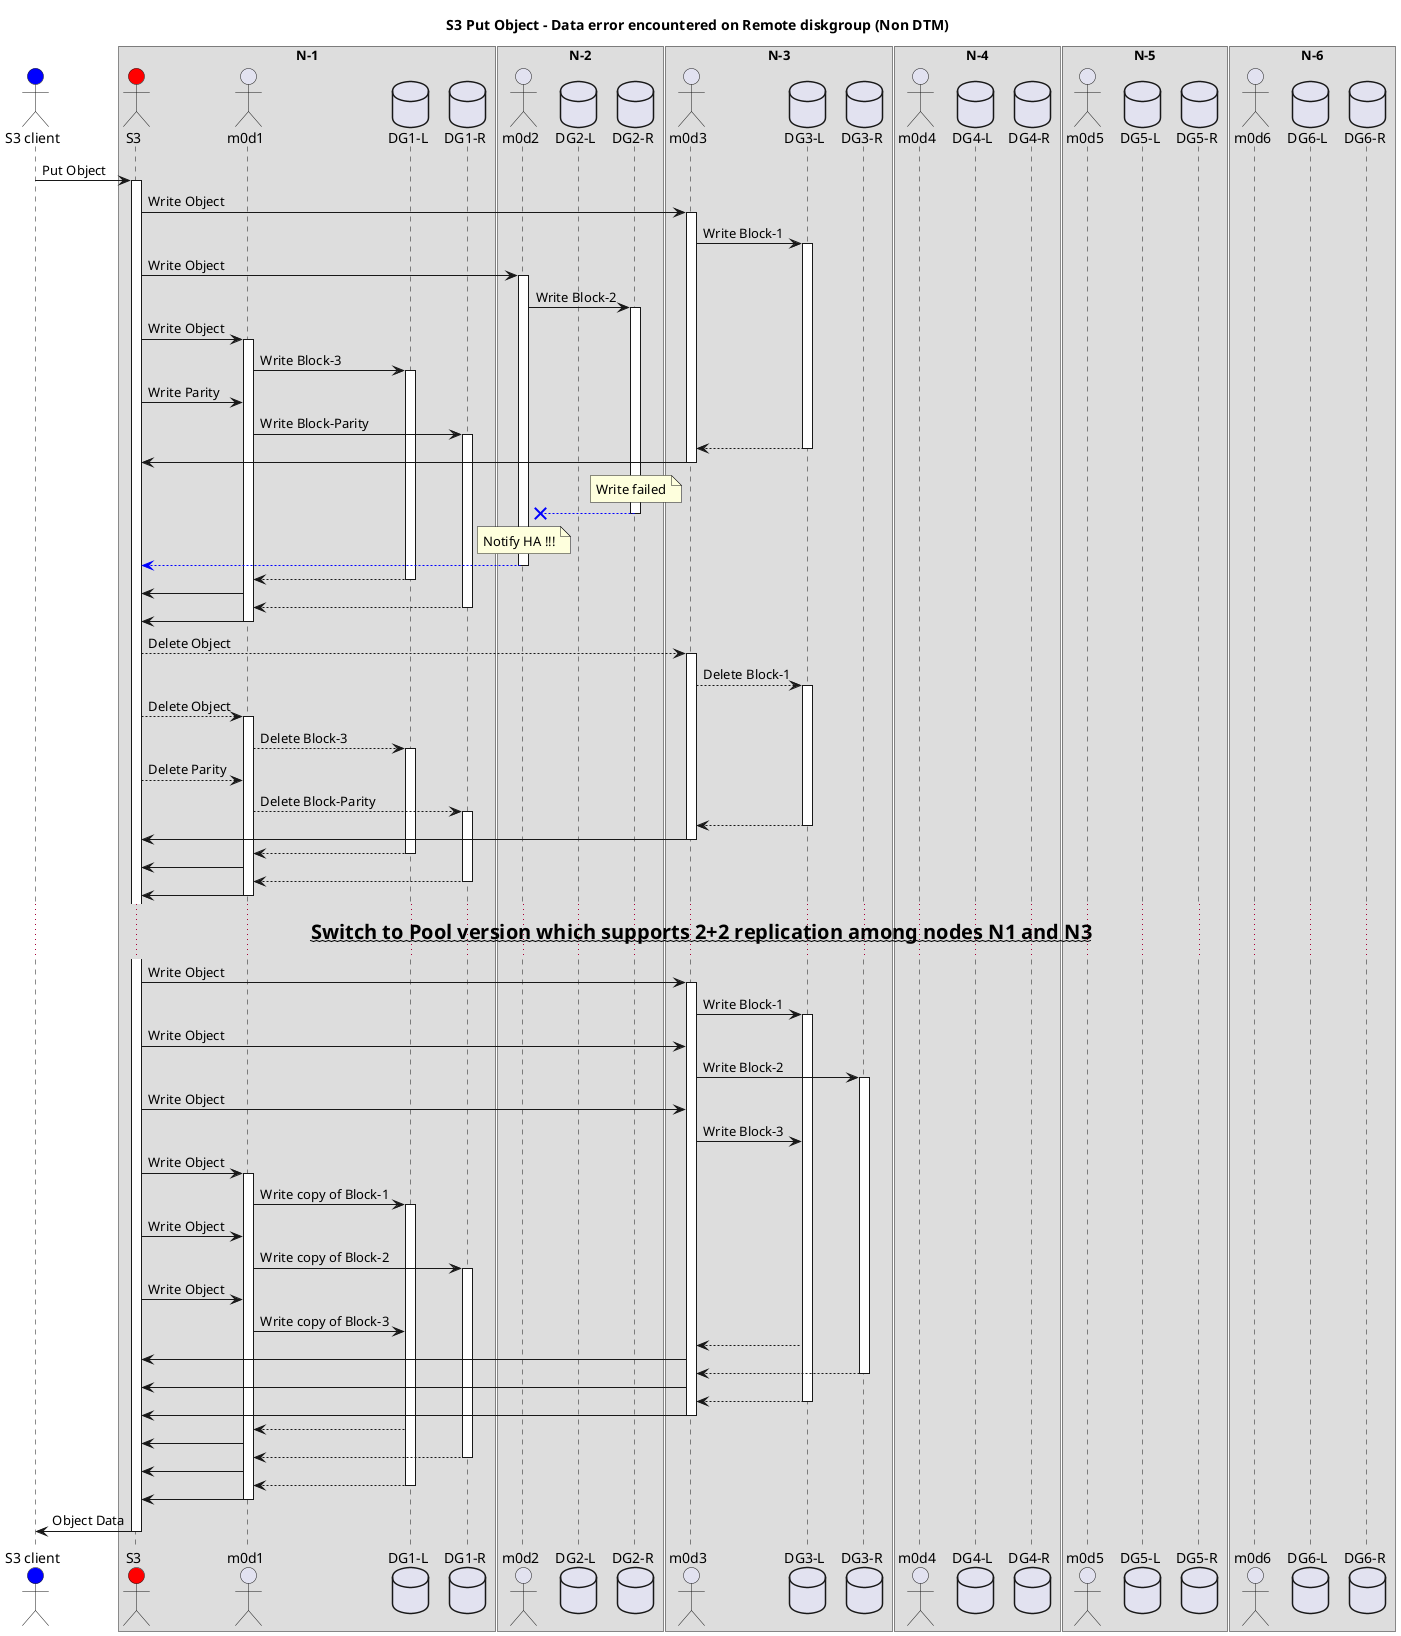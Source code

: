 @startuml
title <b>S3 Put Object - Data error encountered on Remote diskgroup (Non DTM)</b>

actor "S3 client" as S3C #blue
box "N-1"
actor S3 #red
actor m0d1
database "DG1-L"
database "DG1-R"
endbox

box "N-2"
actor m0d2
database "DG2-L"
database "DG2-R"
endbox

box "N-3"
actor m0d3
database "DG3-L"
database "DG3-R"
endbox

box "N-4"
actor m0d4
database "DG4-L"
database "DG4-R"
endbox

box "N-5"
actor m0d5
database "DG5-L"
database "DG5-R"
endbox

box "N-6"
actor m0d6
database "DG6-L"
database "DG6-R"
endbox

S3C -> S3 ++: Put Object
S3->m0d3 ++ :Write Object
m0d3 -> "DG3-L" ++ :Write Block-1

S3->m0d2 ++ :Write Object
m0d2 -> "DG2-R" ++ :Write Block-2

S3->m0d1 ++ :Write Object
m0d1 -> "DG1-L" ++ :Write Block-3

S3->m0d1 :Write Parity
m0d1 -> "DG1-R" ++ :Write Block-Parity


"DG3-L" -->  m0d3 --
m0d3->S3 --

note over "DG2-R": Write failed

"DG2-R" -[#blue]->x m0d2 --
note over m0d2: Notify HA !!!
m0d2-[#blue]->S3 --

"DG1-L" -->  m0d1 --
m0d1->S3

"DG1-R" -->  m0d1 --
m0d1->S3 --

S3-->m0d3 ++ :Delete Object
m0d3 --> "DG3-L" ++ :Delete Block-1

S3-->m0d1 ++:Delete Object
m0d1 --> "DG1-L" ++ :Delete Block-3

S3-->m0d1 :Delete Parity
m0d1 --> "DG1-R" ++ :Delete Block-Parity

"DG3-L" -->  m0d3 --
m0d3->S3 --

"DG1-L" -->  m0d1 --
m0d1->S3

"DG1-R" -->  m0d1 --
m0d1->S3 --

... <b><size:20>~~Switch to Pool version which supports 2+2 replication among nodes N1 and N3~~</b> ...


S3->m0d3 ++ :Write Object
m0d3 -> "DG3-L" ++ :Write Block-1

S3->m0d3 :Write Object
m0d3 -> "DG3-R" ++ :Write Block-2

S3->m0d3 :Write Object
m0d3 -> "DG3-L" :Write Block-3

S3->m0d1 ++ :Write Object
m0d1 -> "DG1-L" ++ :Write copy of Block-1

S3->m0d1 :Write Object
m0d1 -> "DG1-R" ++ :Write copy of Block-2

S3->m0d1 :Write Object
m0d1 -> "DG1-L" :Write copy of Block-3



"DG3-L" -->  m0d3
m0d3->S3

"DG3-R" -->  m0d3 --
m0d3->S3

"DG3-L" -->  m0d3 --
m0d3->S3 --

"DG1-L" -->  m0d1
m0d1->S3

"DG1-R" -->  m0d1 --
m0d1->S3

"DG1-L" -->  m0d1 --
m0d1->S3 --


S3C <- S3 -- : Object Data
@enduml